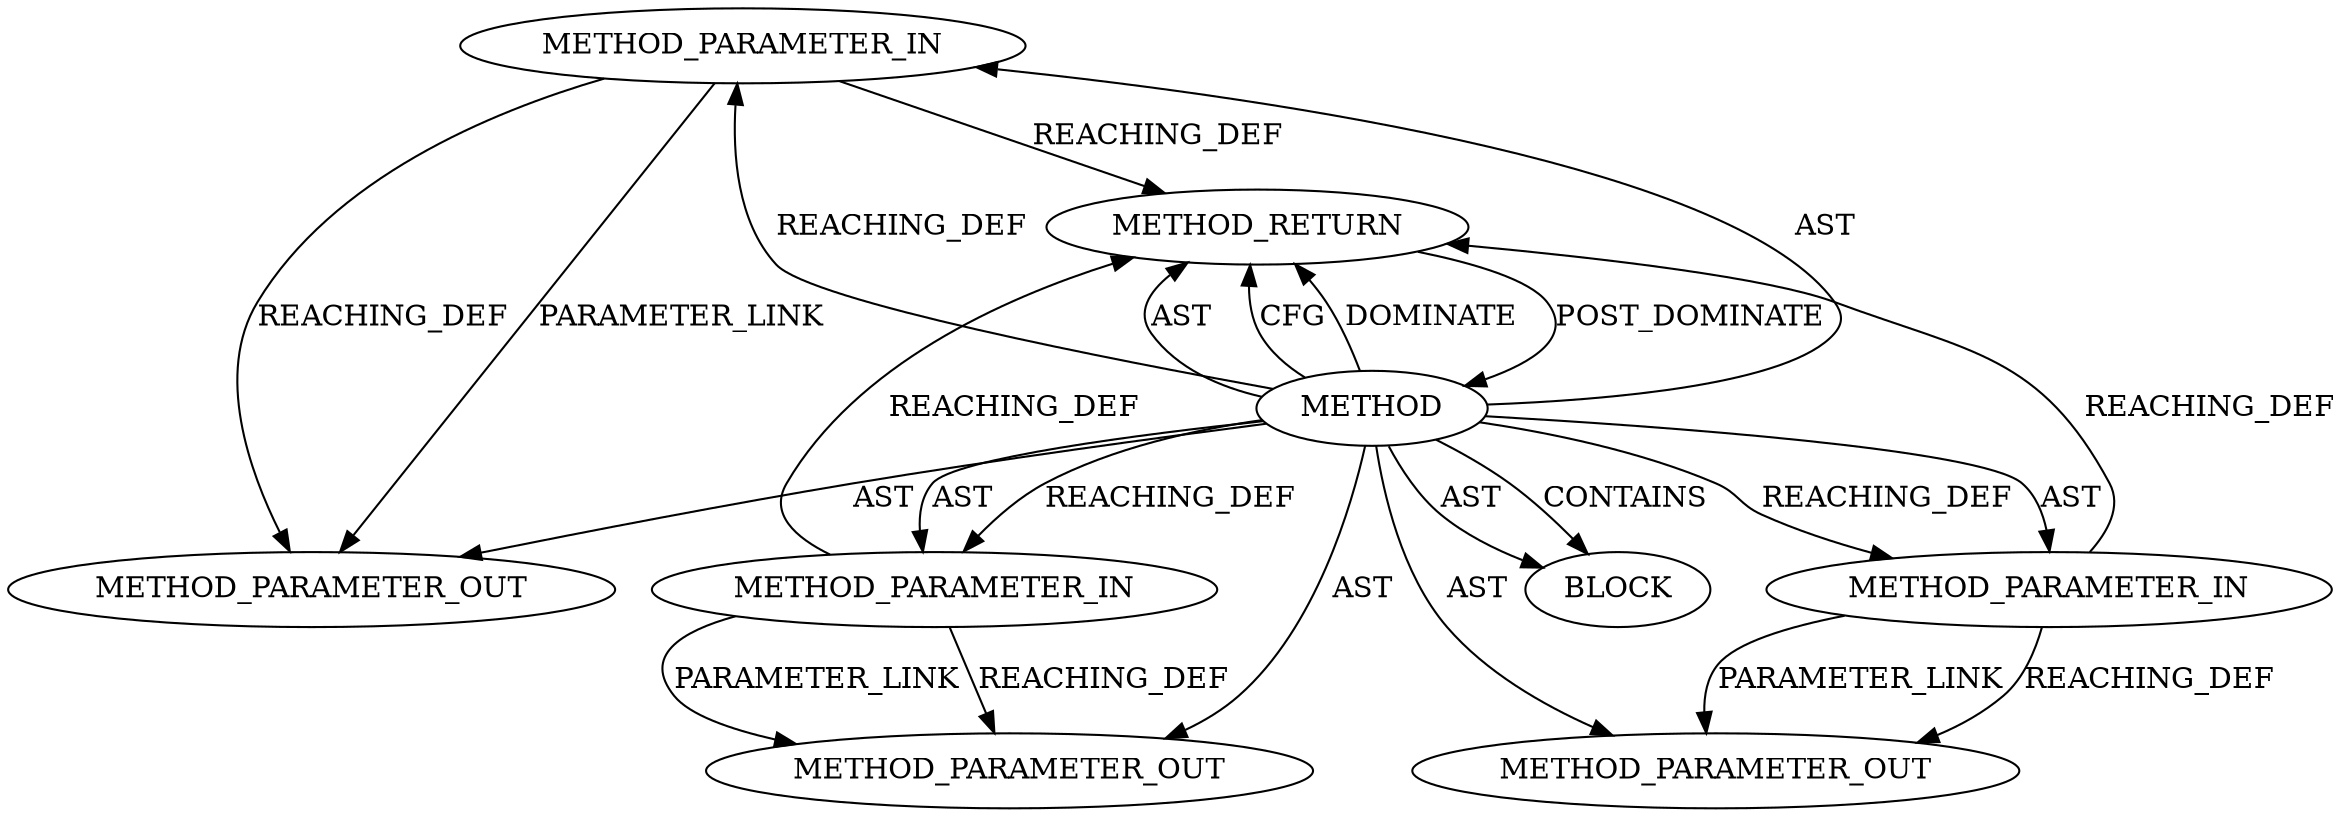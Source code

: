 digraph {
  21194 [label=METHOD_PARAMETER_OUT ORDER=2 CODE="read_descriptor_t *desc" IS_VARIADIC=false COLUMN_NUMBER=39 LINE_NUMBER=166 TYPE_FULL_NAME="read_descriptor_t*" EVALUATION_STRATEGY="BY_VALUE" INDEX=2 NAME="desc"]
  21195 [label=METHOD_PARAMETER_OUT ORDER=3 CODE="sk_read_actor_t read_actor" IS_VARIADIC=false COLUMN_NUMBER=8 LINE_NUMBER=167 TYPE_FULL_NAME="sk_read_actor_t" EVALUATION_STRATEGY="BY_VALUE" INDEX=3 NAME="read_actor"]
  290 [label=METHOD_PARAMETER_IN ORDER=3 CODE="sk_read_actor_t read_actor" IS_VARIADIC=false COLUMN_NUMBER=8 LINE_NUMBER=167 TYPE_FULL_NAME="sk_read_actor_t" EVALUATION_STRATEGY="BY_VALUE" INDEX=3 NAME="read_actor"]
  289 [label=METHOD_PARAMETER_IN ORDER=2 CODE="read_descriptor_t *desc" IS_VARIADIC=false COLUMN_NUMBER=39 LINE_NUMBER=166 TYPE_FULL_NAME="read_descriptor_t*" EVALUATION_STRATEGY="BY_VALUE" INDEX=2 NAME="desc"]
  292 [label=METHOD_RETURN ORDER=5 CODE="RET" COLUMN_NUMBER=5 LINE_NUMBER=166 TYPE_FULL_NAME="int" EVALUATION_STRATEGY="BY_VALUE"]
  21193 [label=METHOD_PARAMETER_OUT ORDER=1 CODE="struct sock *sk" IS_VARIADIC=false COLUMN_NUMBER=22 LINE_NUMBER=166 TYPE_FULL_NAME="sock*" EVALUATION_STRATEGY="BY_VALUE" INDEX=1 NAME="sk"]
  287 [label=METHOD COLUMN_NUMBER=5 LINE_NUMBER=166 COLUMN_NUMBER_END=34 IS_EXTERNAL=false SIGNATURE="int tls_sw_read_sock (sock*,read_descriptor_t*,sk_read_actor_t)" NAME="tls_sw_read_sock" AST_PARENT_TYPE="TYPE_DECL" AST_PARENT_FULL_NAME="tls.h:<global>" ORDER=35 CODE="int tls_sw_read_sock(struct sock *sk, read_descriptor_t *desc,
		     sk_read_actor_t read_actor);" FULL_NAME="tls_sw_read_sock" LINE_NUMBER_END=167 FILENAME="tls.h"]
  291 [label=BLOCK ORDER=4 ARGUMENT_INDEX=-1 CODE="<empty>" TYPE_FULL_NAME="<empty>"]
  288 [label=METHOD_PARAMETER_IN ORDER=1 CODE="struct sock *sk" IS_VARIADIC=false COLUMN_NUMBER=22 LINE_NUMBER=166 TYPE_FULL_NAME="sock*" EVALUATION_STRATEGY="BY_VALUE" INDEX=1 NAME="sk"]
  287 -> 290 [label=AST ]
  287 -> 288 [label=REACHING_DEF VARIABLE=""]
  292 -> 287 [label=POST_DOMINATE ]
  290 -> 21195 [label=PARAMETER_LINK ]
  287 -> 291 [label=CONTAINS ]
  287 -> 289 [label=REACHING_DEF VARIABLE=""]
  290 -> 21195 [label=REACHING_DEF VARIABLE="read_actor"]
  287 -> 292 [label=AST ]
  288 -> 292 [label=REACHING_DEF VARIABLE="sk"]
  289 -> 21194 [label=PARAMETER_LINK ]
  287 -> 288 [label=AST ]
  287 -> 21195 [label=AST ]
  287 -> 291 [label=AST ]
  288 -> 21193 [label=REACHING_DEF VARIABLE="sk"]
  288 -> 21193 [label=PARAMETER_LINK ]
  287 -> 289 [label=AST ]
  287 -> 21194 [label=AST ]
  287 -> 292 [label=CFG ]
  287 -> 21193 [label=AST ]
  290 -> 292 [label=REACHING_DEF VARIABLE="read_actor"]
  287 -> 290 [label=REACHING_DEF VARIABLE=""]
  289 -> 292 [label=REACHING_DEF VARIABLE="desc"]
  287 -> 292 [label=DOMINATE ]
  289 -> 21194 [label=REACHING_DEF VARIABLE="desc"]
}
